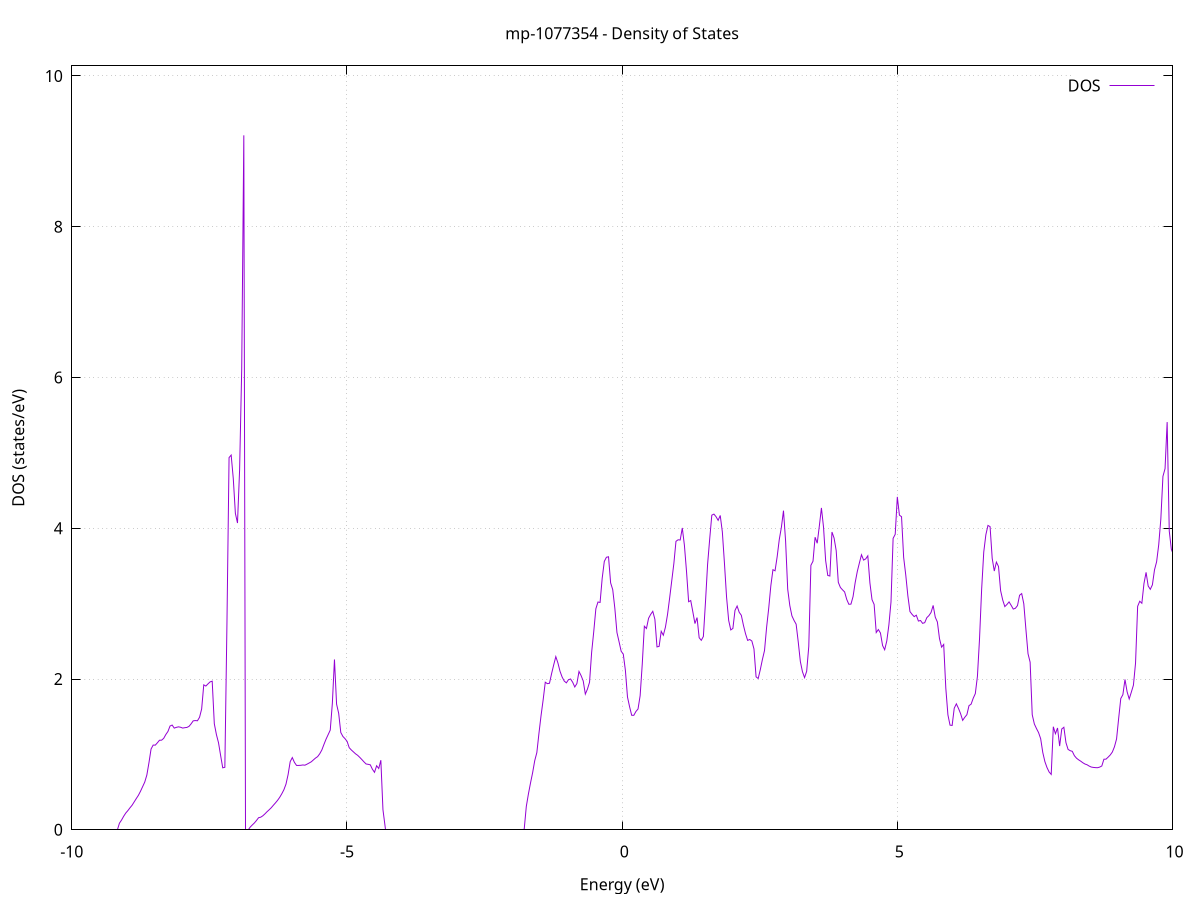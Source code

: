 set title 'mp-1077354 - Density of States'
set xlabel 'Energy (eV)'
set ylabel 'DOS (states/eV)'
set grid
set xrange [-10:10]
set yrange [0:10.134]
set xzeroaxis lt -1
set terminal png size 800,600
set output 'mp-1077354_dos_gnuplot.png'
plot '-' using 1:2 with lines title 'DOS'
-38.858200 0.000000
-38.819900 0.000000
-38.781600 0.000000
-38.743300 0.000000
-38.705000 0.000000
-38.666700 0.000000
-38.628400 0.000000
-38.590100 0.000000
-38.551800 0.000000
-38.513500 0.000000
-38.475200 0.000000
-38.436900 0.000000
-38.398600 0.000000
-38.360300 0.000000
-38.322000 0.000000
-38.283700 0.000000
-38.245400 0.000000
-38.207100 0.000000
-38.168700 0.000000
-38.130400 0.000000
-38.092100 0.000000
-38.053800 0.000000
-38.015500 0.000000
-37.977200 0.000000
-37.938900 0.000000
-37.900600 0.000000
-37.862300 0.000000
-37.824000 0.000000
-37.785700 0.000000
-37.747400 0.000000
-37.709100 0.000000
-37.670800 0.000000
-37.632500 0.000000
-37.594200 0.000000
-37.555900 0.000000
-37.517600 0.000000
-37.479300 0.000000
-37.441000 0.000000
-37.402700 0.000000
-37.364400 0.000000
-37.326100 0.000000
-37.287800 0.000000
-37.249400 0.000000
-37.211100 0.000000
-37.172800 0.000000
-37.134500 0.000000
-37.096200 0.000000
-37.057900 0.000000
-37.019600 0.000000
-36.981300 0.000000
-36.943000 0.000000
-36.904700 0.000000
-36.866400 0.000000
-36.828100 0.000000
-36.789800 0.000000
-36.751500 0.000000
-36.713200 0.000000
-36.674900 0.000000
-36.636600 0.000000
-36.598300 0.000000
-36.560000 0.000000
-36.521700 0.000000
-36.483400 0.000000
-36.445100 0.000000
-36.406800 0.000000
-36.368500 0.000000
-36.330200 0.000000
-36.291800 0.000000
-36.253500 0.000000
-36.215200 0.000000
-36.176900 0.000000
-36.138600 0.000000
-36.100300 0.000000
-36.062000 0.000000
-36.023700 0.000000
-35.985400 0.000000
-35.947100 0.000000
-35.908800 0.000000
-35.870500 0.000000
-35.832200 0.000000
-35.793900 0.000000
-35.755600 0.000000
-35.717300 0.000000
-35.679000 0.000000
-35.640700 0.000000
-35.602400 0.000000
-35.564100 0.000000
-35.525800 0.000000
-35.487500 0.000000
-35.449200 0.000000
-35.410900 0.000000
-35.372500 16.311200
-35.334200 21.874600
-35.295900 25.284300
-35.257600 14.936600
-35.219300 38.171200
-35.181000 79.216900
-35.142700 53.392600
-35.104400 5.401900
-35.066100 5.402300
-35.027800 5.524600
-34.989500 5.642300
-34.951200 5.642300
-34.912900 8.146700
-34.874600 10.458400
-34.836300 9.129800
-34.798000 0.000000
-34.759700 0.000000
-34.721400 0.000000
-34.683100 0.000000
-34.644800 0.000000
-34.606500 0.000000
-34.568200 0.000000
-34.529900 0.000000
-34.491600 0.000000
-34.453200 0.000000
-34.414900 0.000000
-34.376600 0.000000
-34.338300 0.000000
-34.300000 0.000000
-34.261700 0.000000
-34.223400 0.000000
-34.185100 0.000000
-34.146800 0.000000
-34.108500 0.000000
-34.070200 0.000000
-34.031900 0.000000
-33.993600 0.000000
-33.955300 0.000000
-33.917000 0.000000
-33.878700 0.000000
-33.840400 0.000000
-33.802100 0.000000
-33.763800 0.000000
-33.725500 0.000000
-33.687200 0.000000
-33.648900 0.000000
-33.610600 0.000000
-33.572300 0.000000
-33.534000 0.000000
-33.495600 0.000000
-33.457300 0.000000
-33.419000 0.000000
-33.380700 0.000000
-33.342400 0.000000
-33.304100 0.000000
-33.265800 0.000000
-33.227500 0.000000
-33.189200 0.000000
-33.150900 0.000000
-33.112600 0.000000
-33.074300 0.000000
-33.036000 0.000000
-32.997700 0.000000
-32.959400 0.000000
-32.921100 0.000000
-32.882800 0.000000
-32.844500 0.000000
-32.806200 0.000000
-32.767900 0.000000
-32.729600 0.000000
-32.691300 0.000000
-32.653000 0.000000
-32.614700 0.000000
-32.576300 0.000000
-32.538000 0.000000
-32.499700 0.000000
-32.461400 0.000000
-32.423100 0.000000
-32.384800 0.000000
-32.346500 0.000000
-32.308200 0.000000
-32.269900 0.000000
-32.231600 0.000000
-32.193300 0.000000
-32.155000 0.000000
-32.116700 0.000000
-32.078400 0.000000
-32.040100 0.000000
-32.001800 0.000000
-31.963500 0.000000
-31.925200 0.000000
-31.886900 0.000000
-31.848600 0.000000
-31.810300 0.000000
-31.772000 0.000000
-31.733700 0.000000
-31.695400 0.000000
-31.657000 0.000000
-31.618700 0.000000
-31.580400 0.000000
-31.542100 0.000000
-31.503800 0.000000
-31.465500 0.000000
-31.427200 0.000000
-31.388900 0.000000
-31.350600 0.000000
-31.312300 0.000000
-31.274000 0.000000
-31.235700 0.000000
-31.197400 0.000000
-31.159100 0.000000
-31.120800 0.000000
-31.082500 0.000000
-31.044200 0.000000
-31.005900 0.000000
-30.967600 0.000000
-30.929300 0.000000
-30.891000 0.000000
-30.852700 0.000000
-30.814400 0.000000
-30.776100 0.000000
-30.737800 0.000000
-30.699400 0.000000
-30.661100 0.000000
-30.622800 0.000000
-30.584500 0.000000
-30.546200 0.000000
-30.507900 0.000000
-30.469600 0.000000
-30.431300 0.000000
-30.393000 0.000000
-30.354700 0.000000
-30.316400 0.000000
-30.278100 0.000000
-30.239800 0.000000
-30.201500 0.000000
-30.163200 0.000000
-30.124900 0.000000
-30.086600 0.000000
-30.048300 0.000000
-30.010000 0.000000
-29.971700 0.000000
-29.933400 0.000000
-29.895100 0.000000
-29.856800 0.000000
-29.818500 0.000000
-29.780100 0.000000
-29.741800 0.000000
-29.703500 0.000000
-29.665200 0.000000
-29.626900 0.000000
-29.588600 0.000000
-29.550300 0.000000
-29.512000 0.000000
-29.473700 0.000000
-29.435400 0.000000
-29.397100 0.000000
-29.358800 0.000000
-29.320500 0.000000
-29.282200 0.000000
-29.243900 0.000000
-29.205600 0.000000
-29.167300 0.000000
-29.129000 0.000000
-29.090700 0.000000
-29.052400 0.000000
-29.014100 0.000000
-28.975800 0.000000
-28.937500 0.000000
-28.899200 0.000000
-28.860800 0.000000
-28.822500 0.000000
-28.784200 0.000000
-28.745900 0.000000
-28.707600 0.000000
-28.669300 0.000000
-28.631000 0.000000
-28.592700 0.000000
-28.554400 0.000000
-28.516100 0.000000
-28.477800 0.000000
-28.439500 0.000000
-28.401200 0.000000
-28.362900 0.000000
-28.324600 0.000000
-28.286300 0.000000
-28.248000 0.000000
-28.209700 0.000000
-28.171400 0.000000
-28.133100 0.000000
-28.094800 0.000000
-28.056500 0.000000
-28.018200 0.000000
-27.979900 0.000000
-27.941600 0.000000
-27.903200 0.000000
-27.864900 0.000000
-27.826600 0.000000
-27.788300 0.000000
-27.750000 0.000000
-27.711700 0.000000
-27.673400 0.000000
-27.635100 0.000000
-27.596800 0.000000
-27.558500 0.000000
-27.520200 0.000000
-27.481900 0.000000
-27.443600 0.000000
-27.405300 0.000000
-27.367000 0.000000
-27.328700 0.000000
-27.290400 0.000000
-27.252100 0.000000
-27.213800 0.000000
-27.175500 0.000000
-27.137200 0.000000
-27.098900 0.000000
-27.060600 0.000000
-27.022300 0.000000
-26.983900 0.000000
-26.945600 0.000000
-26.907300 0.000000
-26.869000 0.000000
-26.830700 0.000000
-26.792400 0.000000
-26.754100 0.000000
-26.715800 0.000000
-26.677500 0.000000
-26.639200 0.000000
-26.600900 0.000000
-26.562600 0.000000
-26.524300 0.000000
-26.486000 0.000000
-26.447700 0.000000
-26.409400 0.000000
-26.371100 0.000000
-26.332800 0.000000
-26.294500 0.000000
-26.256200 0.000000
-26.217900 0.000000
-26.179600 0.000000
-26.141300 0.000000
-26.103000 0.000000
-26.064600 0.000000
-26.026300 0.000000
-25.988000 0.000000
-25.949700 0.000000
-25.911400 0.000000
-25.873100 0.000000
-25.834800 0.000000
-25.796500 0.000000
-25.758200 0.000000
-25.719900 0.000000
-25.681600 0.000000
-25.643300 0.000000
-25.605000 0.000000
-25.566700 0.000000
-25.528400 0.000000
-25.490100 0.000000
-25.451800 0.000000
-25.413500 0.000000
-25.375200 0.000000
-25.336900 0.000000
-25.298600 0.000000
-25.260300 0.000000
-25.222000 0.000000
-25.183700 0.000000
-25.145300 0.000000
-25.107000 0.000000
-25.068700 0.000000
-25.030400 0.000000
-24.992100 0.000000
-24.953800 0.000000
-24.915500 0.000000
-24.877200 0.000000
-24.838900 0.000000
-24.800600 0.000000
-24.762300 0.000000
-24.724000 0.000000
-24.685700 0.000000
-24.647400 0.000000
-24.609100 0.000000
-24.570800 0.000000
-24.532500 0.000000
-24.494200 0.000000
-24.455900 0.000000
-24.417600 0.000000
-24.379300 0.000000
-24.341000 0.000000
-24.302700 0.000000
-24.264400 0.000000
-24.226100 0.000000
-24.187700 0.000000
-24.149400 0.000000
-24.111100 0.000000
-24.072800 0.000000
-24.034500 0.000000
-23.996200 0.000000
-23.957900 0.000000
-23.919600 0.000000
-23.881300 0.000000
-23.843000 0.000000
-23.804700 0.000000
-23.766400 0.000000
-23.728100 0.000000
-23.689800 0.000000
-23.651500 0.000000
-23.613200 0.000000
-23.574900 0.000000
-23.536600 0.000000
-23.498300 0.000000
-23.460000 0.000000
-23.421700 0.000000
-23.383400 0.000000
-23.345100 0.000000
-23.306800 0.000000
-23.268400 0.000000
-23.230100 0.000000
-23.191800 0.000000
-23.153500 0.000000
-23.115200 0.000000
-23.076900 0.000000
-23.038600 0.000000
-23.000300 0.000000
-22.962000 0.000000
-22.923700 0.000000
-22.885400 0.000000
-22.847100 0.000000
-22.808800 0.000000
-22.770500 0.000000
-22.732200 0.000000
-22.693900 0.000000
-22.655600 0.000000
-22.617300 0.000000
-22.579000 0.000000
-22.540700 0.000000
-22.502400 0.000000
-22.464100 0.000000
-22.425800 0.000000
-22.387500 0.000000
-22.349100 0.000000
-22.310800 0.000000
-22.272500 0.000000
-22.234200 0.000000
-22.195900 0.000000
-22.157600 0.000000
-22.119300 0.000000
-22.081000 0.000000
-22.042700 0.000000
-22.004400 0.000000
-21.966100 0.000000
-21.927800 0.000000
-21.889500 0.000000
-21.851200 0.000000
-21.812900 0.000000
-21.774600 0.000000
-21.736300 0.000000
-21.698000 0.000000
-21.659700 0.000000
-21.621400 0.000000
-21.583100 0.000000
-21.544800 0.000000
-21.506500 0.000000
-21.468200 0.000000
-21.429900 0.000000
-21.391500 0.000000
-21.353200 0.000000
-21.314900 0.000000
-21.276600 0.000000
-21.238300 0.000000
-21.200000 0.000000
-21.161700 0.000000
-21.123400 0.000000
-21.085100 0.000000
-21.046800 0.000000
-21.008500 0.000000
-20.970200 0.000000
-20.931900 0.000000
-20.893600 0.000000
-20.855300 0.000000
-20.817000 0.000000
-20.778700 0.000000
-20.740400 0.000000
-20.702100 0.000000
-20.663800 0.000000
-20.625500 0.000000
-20.587200 0.000000
-20.548900 0.000000
-20.510600 0.000000
-20.472200 0.000000
-20.433900 0.000000
-20.395600 0.000000
-20.357300 0.000000
-20.319000 0.000000
-20.280700 0.000000
-20.242400 0.000000
-20.204100 0.000000
-20.165800 0.000000
-20.127500 0.000000
-20.089200 0.000000
-20.050900 0.000000
-20.012600 0.000000
-19.974300 0.000000
-19.936000 0.000000
-19.897700 0.000000
-19.859400 0.000000
-19.821100 0.000000
-19.782800 0.000000
-19.744500 0.000000
-19.706200 0.000000
-19.667900 0.000000
-19.629600 0.000000
-19.591300 0.000000
-19.552900 0.000000
-19.514600 0.000000
-19.476300 0.000000
-19.438000 0.000000
-19.399700 0.000000
-19.361400 0.000000
-19.323100 0.000000
-19.284800 0.000000
-19.246500 0.000000
-19.208200 0.000000
-19.169900 0.000000
-19.131600 0.000000
-19.093300 0.000000
-19.055000 0.000000
-19.016700 0.000000
-18.978400 0.000000
-18.940100 0.000000
-18.901800 0.000000
-18.863500 0.000000
-18.825200 0.000000
-18.786900 0.000000
-18.748600 0.000000
-18.710300 0.000000
-18.672000 0.000000
-18.633700 0.000000
-18.595300 0.000000
-18.557000 0.000000
-18.518700 0.000000
-18.480400 0.000000
-18.442100 0.000000
-18.403800 0.000000
-18.365500 0.000000
-18.327200 0.000000
-18.288900 0.000000
-18.250600 0.000000
-18.212300 0.000000
-18.174000 0.000000
-18.135700 0.000000
-18.097400 0.000000
-18.059100 0.000000
-18.020800 0.000000
-17.982500 0.000000
-17.944200 0.000000
-17.905900 0.000000
-17.867600 0.000000
-17.829300 0.000000
-17.791000 0.000000
-17.752700 0.000000
-17.714400 0.000000
-17.676000 0.000000
-17.637700 0.000000
-17.599400 0.000000
-17.561100 0.000000
-17.522800 0.000000
-17.484500 0.000000
-17.446200 0.000000
-17.407900 0.000000
-17.369600 0.000000
-17.331300 0.000000
-17.293000 0.000000
-17.254700 0.000000
-17.216400 0.000000
-17.178100 0.000000
-17.139800 0.000000
-17.101500 0.000000
-17.063200 0.000000
-17.024900 0.000000
-16.986600 0.000000
-16.948300 0.000000
-16.910000 0.000000
-16.871700 0.000000
-16.833400 0.000000
-16.795100 0.000000
-16.756700 0.000000
-16.718400 0.000000
-16.680100 0.000000
-16.641800 0.000000
-16.603500 0.000000
-16.565200 0.000000
-16.526900 0.000000
-16.488600 0.000000
-16.450300 0.000000
-16.412000 0.000000
-16.373700 0.000000
-16.335400 0.000000
-16.297100 0.000000
-16.258800 0.000000
-16.220500 0.000000
-16.182200 0.000000
-16.143900 0.000000
-16.105600 0.000000
-16.067300 0.000000
-16.029000 0.000000
-15.990700 0.000000
-15.952400 0.000000
-15.914100 0.000000
-15.875800 0.000000
-15.837500 0.000000
-15.799100 0.000000
-15.760800 0.000000
-15.722500 0.000000
-15.684200 0.000000
-15.645900 0.000000
-15.607600 0.000000
-15.569300 0.000000
-15.531000 0.000000
-15.492700 0.000000
-15.454400 0.000000
-15.416100 0.000000
-15.377800 0.000000
-15.339500 0.000000
-15.301200 0.000000
-15.262900 0.000000
-15.224600 0.000000
-15.186300 0.000000
-15.148000 0.000000
-15.109700 0.000000
-15.071400 0.000000
-15.033100 0.000000
-14.994800 0.000000
-14.956500 0.000000
-14.918200 0.000000
-14.879800 0.000000
-14.841500 0.000000
-14.803200 0.000000
-14.764900 0.000000
-14.726600 0.000000
-14.688300 0.000000
-14.650000 0.000000
-14.611700 0.000000
-14.573400 0.000000
-14.535100 0.000000
-14.496800 0.000000
-14.458500 0.000000
-14.420200 0.000000
-14.381900 0.000000
-14.343600 0.000000
-14.305300 0.000000
-14.267000 0.000000
-14.228700 0.000000
-14.190400 0.000000
-14.152100 0.000000
-14.113800 0.000000
-14.075500 0.000000
-14.037200 0.000000
-13.998900 0.000000
-13.960500 0.000000
-13.922200 0.000000
-13.883900 0.000000
-13.845600 0.000000
-13.807300 0.000000
-13.769000 0.000000
-13.730700 0.000000
-13.692400 0.000000
-13.654100 0.000000
-13.615800 0.000000
-13.577500 0.000000
-13.539200 0.000000
-13.500900 0.000000
-13.462600 0.000000
-13.424300 0.000000
-13.386000 0.000000
-13.347700 0.000000
-13.309400 0.000000
-13.271100 0.000000
-13.232800 0.000000
-13.194500 0.000000
-13.156200 0.000000
-13.117900 0.000000
-13.079600 0.000000
-13.041300 0.000000
-13.002900 0.000000
-12.964600 0.000000
-12.926300 0.000000
-12.888000 0.000000
-12.849700 0.000000
-12.811400 0.000000
-12.773100 0.000000
-12.734800 0.000600
-12.696500 0.251000
-12.658200 0.396300
-12.619900 0.563000
-12.581600 0.815500
-12.543300 0.946500
-12.505000 1.001800
-12.466700 1.035100
-12.428400 1.068500
-12.390100 1.110300
-12.351800 1.164800
-12.313500 1.220100
-12.275200 1.271700
-12.236900 1.332500
-12.198600 1.418700
-12.160300 1.532500
-12.122000 1.637100
-12.083600 1.749200
-12.045300 2.029900
-12.007000 2.279900
-11.968700 3.142700
-11.930400 2.473700
-11.892100 2.288400
-11.853800 2.345900
-11.815500 2.335800
-11.777200 2.699600
-11.738900 3.050900
-11.700600 3.637500
-11.662300 5.751700
-11.624000 0.000000
-11.585700 0.000000
-11.547400 0.000000
-11.509100 0.000000
-11.470800 0.000000
-11.432500 0.000000
-11.394200 0.000000
-11.355900 0.000000
-11.317600 0.000000
-11.279300 0.000000
-11.241000 0.000000
-11.202700 0.000000
-11.164300 0.000000
-11.126000 0.000000
-11.087700 0.000000
-11.049400 0.000000
-11.011100 0.000000
-10.972800 0.000000
-10.934500 0.000000
-10.896200 0.000000
-10.857900 0.000000
-10.819600 0.000000
-10.781300 0.000000
-10.743000 0.000000
-10.704700 0.000000
-10.666400 0.000000
-10.628100 0.000000
-10.589800 0.000000
-10.551500 0.000000
-10.513200 0.000000
-10.474900 0.000000
-10.436600 0.000000
-10.398300 0.000000
-10.360000 0.000000
-10.321700 0.000000
-10.283400 0.000000
-10.245100 0.000000
-10.206700 0.000000
-10.168400 0.000000
-10.130100 0.000000
-10.091800 0.000000
-10.053500 0.000000
-10.015200 0.000000
-9.976900 0.000000
-9.938600 0.000000
-9.900300 0.000000
-9.862000 0.000000
-9.823700 0.000000
-9.785400 0.000000
-9.747100 0.000000
-9.708800 0.000000
-9.670500 0.000000
-9.632200 0.000000
-9.593900 0.000000
-9.555600 0.000000
-9.517300 0.000000
-9.479000 0.000000
-9.440700 0.000000
-9.402400 0.000000
-9.364100 0.000000
-9.325800 0.000000
-9.287400 0.000000
-9.249100 0.000000
-9.210800 0.000000
-9.172500 0.000000
-9.134200 0.087400
-9.095900 0.129100
-9.057600 0.178800
-9.019300 0.222000
-8.981000 0.254400
-8.942700 0.291400
-8.904400 0.325600
-8.866100 0.370100
-8.827800 0.414600
-8.789500 0.457400
-8.751200 0.511700
-8.712900 0.571800
-8.674600 0.632500
-8.636300 0.726100
-8.598000 0.889300
-8.559700 1.071400
-8.521400 1.123700
-8.483100 1.122800
-8.444800 1.153900
-8.406500 1.188000
-8.368100 1.188600
-8.329800 1.213100
-8.291500 1.263500
-8.253200 1.303700
-8.214900 1.376500
-8.176600 1.389100
-8.138300 1.348700
-8.100000 1.358700
-8.061700 1.365600
-8.023400 1.360100
-7.985100 1.349200
-7.946800 1.354300
-7.908500 1.357800
-7.870200 1.371700
-7.831900 1.405400
-7.793600 1.445400
-7.755300 1.448600
-7.717000 1.446000
-7.678700 1.492500
-7.640400 1.602500
-7.602100 1.922600
-7.563800 1.906600
-7.525500 1.935300
-7.487200 1.961900
-7.448800 1.971400
-7.410500 1.406500
-7.372200 1.262900
-7.333900 1.153800
-7.295600 0.984900
-7.257300 0.822000
-7.219000 0.828900
-7.180700 2.741000
-7.142400 4.937300
-7.104100 4.970900
-7.065800 4.660100
-7.027500 4.197100
-6.989200 4.069400
-6.950900 4.774100
-6.912600 6.108800
-6.874300 9.212900
-6.836000 0.000000
-6.797700 0.000000
-6.759400 0.034600
-6.721100 0.063300
-6.682800 0.090100
-6.644500 0.123300
-6.606200 0.160100
-6.567900 0.166600
-6.529600 0.184900
-6.491200 0.210500
-6.452900 0.239200
-6.414600 0.264800
-6.376300 0.291900
-6.338000 0.324800
-6.299700 0.356400
-6.261400 0.390200
-6.223100 0.429600
-6.184800 0.476800
-6.146500 0.530700
-6.108200 0.605200
-6.069900 0.731700
-6.031600 0.903800
-5.993300 0.957900
-5.955000 0.894500
-5.916700 0.854000
-5.878400 0.853800
-5.840100 0.855200
-5.801800 0.859800
-5.763500 0.857000
-5.725200 0.870700
-5.686900 0.886000
-5.648600 0.901700
-5.610300 0.926600
-5.571900 0.950900
-5.533600 0.970300
-5.495300 1.007600
-5.457000 1.058000
-5.418700 1.131600
-5.380400 1.201700
-5.342100 1.262100
-5.303800 1.322500
-5.265500 1.677700
-5.227200 2.259400
-5.188900 1.667100
-5.150600 1.544400
-5.112300 1.290700
-5.074000 1.238100
-5.035700 1.209100
-4.997400 1.172200
-4.959100 1.088800
-4.920800 1.058800
-4.882500 1.033200
-4.844200 1.007600
-4.805900 0.987700
-4.767600 0.960800
-4.729300 0.931400
-4.691000 0.900800
-4.652600 0.872900
-4.614300 0.868200
-4.576000 0.861500
-4.537700 0.802700
-4.499400 0.762500
-4.461100 0.849500
-4.422800 0.813000
-4.384500 0.923000
-4.346200 0.266300
-4.307900 0.000000
-4.269600 0.000000
-4.231300 0.000000
-4.193000 0.000000
-4.154700 0.000000
-4.116400 0.000000
-4.078100 0.000000
-4.039800 0.000000
-4.001500 0.000000
-3.963200 0.000000
-3.924900 0.000000
-3.886600 0.000000
-3.848300 0.000000
-3.810000 0.000000
-3.771700 0.000000
-3.733400 0.000000
-3.695000 0.000000
-3.656700 0.000000
-3.618400 0.000000
-3.580100 0.000000
-3.541800 0.000000
-3.503500 0.000000
-3.465200 0.000000
-3.426900 0.000000
-3.388600 0.000000
-3.350300 0.000000
-3.312000 0.000000
-3.273700 0.000000
-3.235400 0.000000
-3.197100 0.000000
-3.158800 0.000000
-3.120500 0.000000
-3.082200 0.000000
-3.043900 0.000000
-3.005600 0.000000
-2.967300 0.000000
-2.929000 0.000000
-2.890700 0.000000
-2.852400 0.000000
-2.814100 0.000000
-2.775700 0.000000
-2.737400 0.000000
-2.699100 0.000000
-2.660800 0.000000
-2.622500 0.000000
-2.584200 0.000000
-2.545900 0.000000
-2.507600 0.000000
-2.469300 0.000000
-2.431000 0.000000
-2.392700 0.000000
-2.354400 0.000000
-2.316100 0.000000
-2.277800 0.000000
-2.239500 0.000000
-2.201200 0.000000
-2.162900 0.000000
-2.124600 0.000000
-2.086300 0.000000
-2.048000 0.000000
-2.009700 0.000000
-1.971400 0.000000
-1.933100 0.000000
-1.894800 0.000000
-1.856400 0.000000
-1.818100 0.000000
-1.779800 0.006200
-1.741500 0.309300
-1.703200 0.474500
-1.664900 0.621000
-1.626600 0.757100
-1.588300 0.917000
-1.550000 1.024100
-1.511700 1.279100
-1.473400 1.515400
-1.435100 1.724700
-1.396800 1.957600
-1.358500 1.938400
-1.320200 1.943800
-1.281900 2.071700
-1.243600 2.187500
-1.205300 2.296900
-1.167000 2.212900
-1.128700 2.102200
-1.090400 2.026200
-1.052100 1.972800
-1.013800 1.949000
-0.975500 1.990600
-0.937200 2.000400
-0.898800 1.956900
-0.860500 1.894500
-0.822200 1.940100
-0.783900 2.100200
-0.745600 2.044500
-0.707300 1.974300
-0.669000 1.800000
-0.630700 1.865700
-0.592400 1.957000
-0.554100 2.355400
-0.515800 2.629700
-0.477500 2.932400
-0.439200 3.021400
-0.400900 3.015900
-0.362600 3.335600
-0.324300 3.560000
-0.286000 3.615100
-0.247700 3.621800
-0.209400 3.275700
-0.171100 3.185600
-0.132800 2.938200
-0.094500 2.617300
-0.056200 2.494500
-0.017900 2.368500
0.020500 2.330600
0.058800 2.116600
0.097100 1.761500
0.135400 1.631600
0.173700 1.518300
0.212000 1.518600
0.250300 1.569400
0.288600 1.602400
0.326900 1.778800
0.365200 2.194500
0.403500 2.700400
0.441800 2.670200
0.480100 2.805700
0.518400 2.857500
0.556700 2.898100
0.595000 2.791700
0.633300 2.426000
0.671600 2.432700
0.709900 2.632900
0.748200 2.580500
0.786500 2.687900
0.824800 2.857000
0.863100 3.075400
0.901400 3.303600
0.939800 3.533200
0.978100 3.826600
1.016400 3.846900
1.054700 3.844300
1.093000 4.004300
1.131300 3.774100
1.169600 3.427400
1.207900 3.025500
1.246200 3.040800
1.284500 2.891000
1.322800 2.735400
1.361100 2.814900
1.399400 2.547900
1.437700 2.513200
1.476000 2.564200
1.514300 3.022000
1.552600 3.521200
1.590900 3.858900
1.629200 4.173800
1.667500 4.187800
1.705800 4.153700
1.744100 4.104800
1.782400 4.169900
1.820700 3.951100
1.859000 3.534300
1.897400 3.085900
1.935700 2.776900
1.974000 2.651100
2.012300 2.671200
2.050600 2.910500
2.088900 2.968300
2.127200 2.884600
2.165500 2.845400
2.203800 2.712800
2.242100 2.600300
2.280400 2.512500
2.318700 2.524300
2.357000 2.503900
2.395300 2.399100
2.433600 2.029000
2.471900 2.007000
2.510200 2.123300
2.548500 2.258600
2.586800 2.377800
2.625100 2.687100
2.663400 2.940800
2.701700 3.237200
2.740000 3.450100
2.778300 3.435700
2.816700 3.622100
2.855000 3.850300
2.893300 4.012100
2.931600 4.233600
2.969900 3.832100
3.008200 3.191900
3.046500 2.974600
3.084800 2.837800
3.123100 2.777800
3.161400 2.727500
3.199700 2.492100
3.238000 2.232500
3.276300 2.096700
3.314600 2.018800
3.352900 2.102600
3.391200 2.433100
3.429500 3.508400
3.467800 3.562600
3.506100 3.881300
3.544400 3.801000
3.582700 4.028100
3.621000 4.269800
3.659300 4.012600
3.697600 3.571700
3.736000 3.374100
3.774300 3.366300
3.812600 3.950100
3.850900 3.869800
3.889200 3.704100
3.927500 3.282700
3.965800 3.214400
4.004100 3.183200
4.042400 3.155100
4.080700 3.056200
4.119000 2.991700
4.157300 2.993400
4.195600 3.093100
4.233900 3.277600
4.272200 3.424800
4.310500 3.538800
4.348800 3.648400
4.387100 3.577700
4.425400 3.593400
4.463700 3.634600
4.502000 3.274600
4.540300 3.052400
4.578600 2.989500
4.616900 2.616500
4.655200 2.656400
4.693600 2.610400
4.731900 2.444900
4.770200 2.388200
4.808500 2.504500
4.846800 2.718100
4.885100 3.022500
4.923400 3.865800
4.961700 3.919900
5.000000 4.416200
5.038300 4.173500
5.076600 4.153200
5.114900 3.614200
5.153200 3.380800
5.191500 3.103600
5.229800 2.894700
5.268100 2.857600
5.306400 2.828000
5.344700 2.846500
5.383000 2.769000
5.421300 2.776500
5.459600 2.738400
5.497900 2.747600
5.536200 2.814000
5.574500 2.841300
5.612900 2.883200
5.651200 2.976400
5.689500 2.820100
5.727800 2.756700
5.766100 2.536500
5.804400 2.422800
5.842700 2.458800
5.881000 1.878700
5.919300 1.524600
5.957600 1.388000
5.995900 1.383900
6.034200 1.612500
6.072500 1.670700
6.110800 1.611200
6.149100 1.541400
6.187400 1.451500
6.225700 1.492300
6.264000 1.526700
6.302300 1.646700
6.340600 1.666100
6.378900 1.744700
6.417200 1.806600
6.455500 2.035900
6.493800 2.534700
6.532200 3.192500
6.570500 3.684300
6.608800 3.914000
6.647100 4.037500
6.685400 4.021700
6.723700 3.601600
6.762000 3.432400
6.800300 3.550700
6.838600 3.492400
6.876900 3.172000
6.915200 3.048200
6.953500 2.960800
6.991800 2.989000
7.030100 3.023200
7.068400 2.977500
7.106700 2.928000
7.145000 2.938300
7.183300 2.973800
7.221600 3.111400
7.259900 3.133300
7.298200 2.997400
7.336500 2.658200
7.374800 2.335500
7.413100 2.223000
7.451400 1.526600
7.489800 1.403700
7.528100 1.343500
7.566400 1.289400
7.604700 1.207600
7.643000 1.025500
7.681300 0.904100
7.719600 0.825400
7.757900 0.766900
7.796200 0.734500
7.834500 1.367000
7.872800 1.274700
7.911100 1.350200
7.949400 1.110300
7.987700 1.337200
8.026000 1.360000
8.064300 1.155200
8.102600 1.066100
8.140900 1.049400
8.179200 1.040300
8.217500 0.982600
8.255800 0.949600
8.294100 0.927900
8.332400 0.910100
8.370700 0.889200
8.409100 0.872400
8.447400 0.862500
8.485700 0.845200
8.524000 0.832200
8.562300 0.827300
8.600600 0.824300
8.638900 0.823500
8.677200 0.831500
8.715500 0.846200
8.753800 0.935800
8.792100 0.937100
8.830400 0.963500
8.868700 0.992200
8.907000 1.031200
8.945300 1.101000
8.983600 1.204600
9.021900 1.478900
9.060200 1.741400
9.098500 1.792700
9.136800 1.993900
9.175100 1.831000
9.213400 1.735300
9.251700 1.824800
9.290000 1.918500
9.328400 2.210200
9.366700 2.964400
9.405000 3.031700
9.443300 3.005100
9.481600 3.266600
9.519900 3.414700
9.558200 3.234100
9.596500 3.190000
9.634800 3.249100
9.673100 3.448600
9.711400 3.555500
9.749700 3.781000
9.788000 4.121800
9.826300 4.688500
9.864600 4.790500
9.902900 5.408800
9.941200 3.962100
9.979500 3.719400
10.017800 3.650000
10.056100 3.614900
10.094400 3.877200
10.132700 4.406300
10.171000 4.314500
10.209300 4.296000
10.247700 3.609400
10.286000 3.338700
10.324300 3.735800
10.362600 4.097800
10.400900 3.929500
10.439200 3.925300
10.477500 3.915900
10.515800 3.904300
10.554100 3.904800
10.592400 3.894600
10.630700 3.307400
10.669000 3.066900
10.707300 3.008900
10.745600 3.726900
10.783900 4.852900
10.822200 4.994300
10.860500 4.748600
10.898800 3.896300
10.937100 3.438700
10.975400 3.138200
11.013700 2.941700
11.052000 2.867500
11.090300 2.699700
11.128600 2.586700
11.166900 2.454800
11.205300 2.524200
11.243600 2.467300
11.281900 2.639200
11.320200 2.873600
11.358500 2.555000
11.396800 2.373900
11.435100 2.451200
11.473400 2.386700
11.511700 2.353900
11.550000 2.264200
11.588300 2.230000
11.626600 2.263000
11.664900 2.250500
11.703200 2.335300
11.741500 2.463200
11.779800 2.523900
11.818100 2.551200
11.856400 2.540900
11.894700 2.540700
11.933000 2.541100
11.971300 2.795300
12.009600 2.909400
12.047900 2.851500
12.086200 2.760500
12.124600 2.726400
12.162900 2.628000
12.201200 2.686900
12.239500 2.724300
12.277800 2.831700
12.316100 2.879600
12.354400 2.927800
12.392700 2.862000
12.431000 2.665800
12.469300 2.628000
12.507600 2.655300
12.545900 2.694200
12.584200 2.689600
12.622500 2.672200
12.660800 2.711700
12.699100 2.746800
12.737400 2.835700
12.775700 2.870900
12.814000 2.904600
12.852300 2.922800
12.890600 2.816200
12.928900 2.823200
12.967200 3.035900
13.005500 3.247600
13.043900 3.382900
13.082200 3.433400
13.120500 3.313700
13.158800 2.422600
13.197100 2.402900
13.235400 2.405300
13.273700 2.473000
13.312000 2.648700
13.350300 2.224100
13.388600 1.936000
13.426900 1.825800
13.465200 1.756100
13.503500 1.729300
13.541800 1.731700
13.580100 1.710400
13.618400 1.695100
13.656700 1.710400
13.695000 1.682800
13.733300 1.636500
13.771600 1.600400
13.809900 1.560800
13.848200 1.512500
13.886500 1.387500
13.924800 1.280700
13.963100 1.283300
14.001500 1.319500
14.039800 1.332700
14.078100 1.333800
14.116400 1.332100
14.154700 1.294000
14.193000 1.095400
14.231300 0.939100
14.269600 0.865600
14.307900 0.816400
14.346200 0.770100
14.384500 0.731000
14.422800 0.695500
14.461100 0.670500
14.499400 0.645200
14.537700 0.619100
14.576000 0.541700
14.614300 0.490400
14.652600 0.403900
14.690900 0.374900
14.729200 0.296600
14.767500 0.274500
14.805800 0.142900
14.844100 0.011200
14.882400 0.000000
14.920800 0.000000
14.959100 0.000000
14.997400 0.011400
15.035700 0.098400
15.074000 0.169300
15.112300 0.216100
15.150600 0.288200
15.188900 0.337300
15.227200 0.408500
15.265500 0.527900
15.303800 0.652300
15.342100 0.727000
15.380400 0.914500
15.418700 1.163100
15.457000 1.164900
15.495300 1.203300
15.533600 1.201600
15.571900 1.224500
15.610200 1.256600
15.648500 1.300400
15.686800 1.331800
15.725100 1.363900
15.763400 1.419800
15.801700 1.467100
15.840100 1.520600
15.878400 1.637000
15.916700 1.768000
15.955000 1.844200
15.993300 1.864700
16.031600 1.897500
16.069900 1.942900
16.108200 2.078200
16.146500 2.227900
16.184800 2.385800
16.223100 2.496200
16.261400 2.548400
16.299700 2.526500
16.338000 2.461800
16.376300 2.458500
16.414600 2.420700
16.452900 2.464300
16.491200 2.345800
16.529500 1.781400
16.567800 1.298800
16.606100 0.788500
16.644400 0.656600
16.682700 0.594900
16.721000 0.594300
16.759300 0.602500
16.797700 0.607100
16.836000 0.611100
16.874300 0.641400
16.912600 0.662800
16.950900 0.680000
16.989200 0.693700
17.027500 0.708600
17.065800 0.721400
17.104100 0.735100
17.142400 0.754800
17.180700 0.788200
17.219000 0.824500
17.257300 0.861200
17.295600 0.898100
17.333900 0.952500
17.372200 1.051600
17.410500 1.096900
17.448800 1.089200
17.487100 1.118900
17.525400 1.127900
17.563700 1.132600
17.602000 1.155500
17.640300 1.166400
17.678600 1.180500
17.717000 1.197700
17.755300 1.208400
17.793600 1.196700
17.831900 1.207700
17.870200 1.235500
17.908500 1.256900
17.946800 1.308700
17.985100 1.417000
18.023400 1.584100
18.061700 1.649500
18.100000 1.677700
18.138300 1.715200
18.176600 1.750600
18.214900 1.764900
18.253200 1.766400
18.291500 1.746300
18.329800 1.754300
18.368100 1.816500
18.406400 1.788700
18.444700 1.779800
18.483000 1.775800
18.521300 1.753700
18.559600 1.714700
18.597900 1.605200
18.636300 1.507500
18.674600 1.411300
18.712900 1.368700
18.751200 1.340500
18.789500 1.312600
18.827800 1.295800
18.866100 1.300200
18.904400 1.395700
18.942700 1.462700
18.981000 1.528300
19.019300 1.615300
19.057600 1.677800
19.095900 1.702500
19.134200 1.679100
19.172500 1.663300
19.210800 1.632600
19.249100 1.604100
19.287400 1.645700
19.325700 1.677200
19.364000 1.739700
19.402300 1.653800
19.440600 1.589400
19.478900 1.533300
19.517200 1.499900
19.555500 1.573500
19.593900 1.683900
19.632200 1.516500
19.670500 1.467900
19.708800 1.484300
19.747100 1.519400
19.785400 1.461900
19.823700 1.465200
19.862000 1.468200
19.900300 1.446800
19.938600 1.433700
19.976900 1.414500
20.015200 1.411800
20.053500 1.426300
20.091800 1.453800
20.130100 1.512600
20.168400 1.693300
20.206700 1.804700
20.245000 1.889500
20.283300 1.912200
20.321600 1.838200
20.359900 1.811700
20.398200 1.816100
20.436500 1.831800
20.474800 1.892300
20.513200 1.868900
20.551500 1.827900
20.589800 1.829800
20.628100 1.904800
20.666400 1.688800
20.704700 1.601400
20.743000 1.583100
20.781300 1.574700
20.819600 1.616400
20.857900 1.756500
20.896200 1.829700
20.934500 1.956800
20.972800 2.093800
21.011100 2.141500
21.049400 2.019500
21.087700 1.925100
21.126000 1.810600
21.164300 1.681000
21.202600 1.620800
21.240900 1.665200
21.279200 1.695800
21.317500 1.672800
21.355800 1.659400
21.394100 1.700300
21.432500 1.698600
21.470800 1.731200
21.509100 1.802000
21.547400 1.777900
21.585700 1.675900
21.624000 1.602200
21.662300 1.549100
21.700600 1.538100
21.738900 1.576800
21.777200 1.628700
21.815500 1.753300
21.853800 1.610600
21.892100 1.530100
21.930400 1.494200
21.968700 1.391900
22.007000 1.338400
22.045300 1.298400
22.083600 1.301200
22.121900 1.304500
22.160200 1.288700
22.198500 1.298200
22.236800 1.293900
22.275100 1.274600
22.313400 1.295900
22.351700 1.329800
22.390100 1.352500
22.428400 1.498200
22.466700 1.676400
22.505000 1.987500
22.543300 2.408900
22.581600 2.524800
22.619900 2.705200
22.658200 2.831500
22.696500 2.700300
22.734800 2.504600
22.773100 2.313900
22.811400 2.253800
22.849700 2.260400
22.888000 2.383700
22.926300 2.698800
22.964600 2.530300
23.002900 2.421000
23.041200 2.422800
23.079500 2.307900
23.117800 2.400400
23.156100 2.463100
23.194400 2.632400
23.232700 2.889500
23.271000 3.000700
23.309400 2.905700
23.347700 2.832000
23.386000 2.638600
23.424300 2.377400
23.462600 2.176400
23.500900 2.041400
23.539200 2.135500
23.577500 2.213800
23.615800 2.420500
23.654100 2.494600
23.692400 2.708200
23.730700 2.766000
23.769000 2.792200
23.807300 2.796600
23.845600 2.880800
23.883900 2.977800
23.922200 2.850000
23.960500 2.738600
23.998800 2.512000
24.037100 2.380400
24.075400 2.317100
24.113700 2.319100
24.152000 2.322600
24.190300 2.346200
24.228700 2.548800
24.267000 2.595000
24.305300 2.607300
24.343600 2.506200
24.381900 2.420200
24.420200 2.461400
24.458500 2.752500
24.496800 3.017600
24.535100 3.108000
24.573400 3.413700
24.611700 3.892400
24.650000 4.213400
24.688300 4.184600
24.726600 3.674200
24.764900 3.380600
24.803200 3.341400
24.841500 2.635300
24.879800 2.297800
24.918100 2.258700
24.956400 2.299900
24.994700 2.756500
25.033000 3.540400
25.071300 4.008400
25.109600 3.758500
25.147900 3.367800
25.186300 3.209000
25.224600 2.712700
25.262900 2.516700
25.301200 2.580900
25.339500 2.674500
25.377800 2.899100
25.416100 2.738900
25.454400 2.589000
25.492700 2.353800
25.531000 2.274300
25.569300 2.313600
25.607600 2.411900
25.645900 2.407000
25.684200 2.285800
25.722500 2.286100
25.760800 2.222000
25.799100 2.120900
25.837400 2.082200
25.875700 2.158900
25.914000 2.023400
25.952300 1.780300
25.990600 1.644800
26.028900 1.630600
26.067200 1.613100
26.105600 1.736700
26.143900 1.852300
26.182200 2.260200
26.220500 2.730600
26.258800 2.988000
26.297100 2.787100
26.335400 2.609300
26.373700 2.388200
26.412000 2.221800
26.450300 2.096000
26.488600 1.960400
26.526900 1.864100
26.565200 1.795800
26.603500 1.772600
26.641800 1.803400
26.680100 1.901500
26.718400 2.017400
26.756700 1.993900
26.795000 1.936500
26.833300 1.895500
26.871600 1.828700
26.909900 1.734000
26.948200 1.715600
26.986500 1.751900
27.024900 1.820500
27.063200 1.847100
27.101500 1.906500
27.139800 1.966800
27.178100 1.959100
27.216400 1.992000
27.254700 2.042000
27.293000 2.136700
27.331300 2.303100
27.369600 2.394600
27.407900 2.457300
27.446200 2.503400
27.484500 2.373700
27.522800 2.415300
27.561100 2.518500
27.599400 2.621100
27.637700 2.721700
27.676000 2.633800
27.714300 2.648900
27.752600 2.624200
27.790900 2.531200
27.829200 2.485900
27.867500 2.445400
27.905800 2.482400
27.944100 2.465700
27.982500 2.505800
28.020800 2.518200
28.059100 2.553200
28.097400 2.599900
28.135700 2.589300
28.174000 2.614000
28.212300 2.534200
28.250600 2.824000
28.288900 2.924600
28.327200 3.137700
28.365500 3.160100
28.403800 3.174000
28.442100 2.891800
28.480400 2.865200
28.518700 2.868700
28.557000 2.706700
28.595300 2.501300
28.633600 2.472900
28.671900 2.400500
28.710200 2.489400
28.748500 2.331400
28.786800 2.207300
28.825100 2.127900
28.863400 2.112400
28.901800 2.168700
28.940100 2.109300
28.978400 2.068800
29.016700 2.053000
29.055000 2.060900
29.093300 1.988600
29.131600 1.907100
29.169900 1.894600
29.208200 1.842800
29.246500 1.825600
29.284800 1.757900
29.323100 1.722400
29.361400 1.694300
29.399700 1.705300
29.438000 1.702600
29.476300 1.718400
29.514600 1.741700
29.552900 1.831800
29.591200 1.945400
29.629500 2.061500
29.667800 1.957600
29.706100 1.928400
29.744400 1.871800
29.782700 1.830500
29.821100 1.848400
29.859400 1.901200
29.897700 1.980600
29.936000 2.013700
29.974300 2.011500
30.012600 1.955400
30.050900 1.948400
30.089200 1.886600
30.127500 1.896600
30.165800 1.890500
30.204100 1.874300
30.242400 1.859800
30.280700 1.857200
30.319000 1.893400
30.357300 1.944500
30.395600 2.009000
30.433900 2.047500
30.472200 1.945800
30.510500 1.952000
30.548800 1.868500
30.587100 1.803400
30.625400 1.789800
30.663700 1.747100
30.702000 1.726600
30.740400 1.705600
30.778700 1.653600
30.817000 1.621400
30.855300 1.663000
30.893600 1.730000
30.931900 1.802300
30.970200 1.837400
31.008500 1.847000
31.046800 1.797300
31.085100 1.704600
31.123400 1.633000
31.161700 1.572800
31.200000 1.537200
31.238300 1.444700
31.276600 1.331200
31.314900 1.315500
31.353200 1.318200
31.391500 1.297700
31.429800 1.248300
31.468100 1.256900
31.506400 1.280900
31.544700 1.287100
31.583000 1.310400
31.621300 1.348500
31.659600 1.321400
31.698000 1.242700
31.736300 1.211800
31.774600 1.447300
31.812900 1.410100
31.851200 1.324100
31.889500 1.343000
31.927800 1.195400
31.966100 1.197100
32.004400 1.260100
32.042700 1.334100
32.081000 1.365700
32.119300 1.416100
32.157600 1.336700
32.195900 1.345700
32.234200 1.277300
32.272500 1.243400
32.310800 1.200000
32.349100 1.163200
32.387400 1.142600
32.425700 1.150600
32.464000 1.172700
32.502300 1.176400
32.540600 1.192900
32.578900 1.174800
32.617300 1.201800
32.655600 1.188700
32.693900 1.188800
32.732200 1.179600
32.770500 1.127000
32.808800 1.039300
32.847100 0.939000
32.885400 0.874800
32.923700 0.848200
32.962000 0.811800
33.000300 0.858400
33.038600 0.927600
33.076900 0.977800
33.115200 0.879400
33.153500 0.825800
33.191800 0.786200
33.230100 0.779500
33.268400 0.784100
33.306700 0.773600
33.345000 0.700400
33.383300 0.634500
33.421600 0.592000
33.459900 0.570600
33.498200 0.635300
33.536600 0.569500
33.574900 0.514600
33.613200 0.473700
33.651500 0.442700
33.689800 0.417800
33.728100 0.385700
33.766400 0.363000
33.804700 0.349300
33.843000 0.344500
33.881300 0.343400
33.919600 0.325800
33.957900 0.303700
33.996200 0.274000
34.034500 0.216100
34.072800 0.135500
34.111100 0.098000
34.149400 0.064600
34.187700 0.040400
34.226000 0.012100
34.264300 0.000100
34.302600 0.000000
34.340900 0.000000
34.379200 0.000000
34.417500 0.000000
34.455800 0.000000
34.494200 0.000000
34.532500 0.000000
34.570800 0.000000
34.609100 0.000000
34.647400 0.000000
34.685700 0.000000
34.724000 0.000000
34.762300 0.000000
34.800600 0.000000
34.838900 0.000000
34.877200 0.000000
34.915500 0.000000
34.953800 0.000000
34.992100 0.000000
35.030400 0.000000
35.068700 0.000000
35.107000 0.000000
35.145300 0.000000
35.183600 0.000000
35.221900 0.000000
35.260200 0.000000
35.298500 0.000000
35.336800 0.000000
35.375100 0.000000
35.413500 0.000000
35.451800 0.000000
35.490100 0.000000
35.528400 0.000000
35.566700 0.000000
35.605000 0.000000
35.643300 0.000000
35.681600 0.000000
35.719900 0.000000
35.758200 0.000000
35.796500 0.000000
35.834800 0.000000
35.873100 0.000000
35.911400 0.000000
35.949700 0.000000
35.988000 0.000000
36.026300 0.000000
36.064600 0.000000
36.102900 0.000000
36.141200 0.000000
36.179500 0.000000
36.217800 0.000000
36.256100 0.000000
36.294400 0.000000
36.332800 0.000000
36.371100 0.000000
36.409400 0.000000
36.447700 0.000000
36.486000 0.000000
36.524300 0.000000
36.562600 0.000000
36.600900 0.000000
36.639200 0.000000
36.677500 0.000000
36.715800 0.000000
36.754100 0.000000
36.792400 0.000000
36.830700 0.000000
36.869000 0.000000
36.907300 0.000000
36.945600 0.000000
36.983900 0.000000
37.022200 0.000000
37.060500 0.000000
37.098800 0.000000
37.137100 0.000000
37.175400 0.000000
37.213700 0.000000
37.252000 0.000000
37.290400 0.000000
37.328700 0.000000
37.367000 0.000000
37.405300 0.000000
37.443600 0.000000
37.481900 0.000000
37.520200 0.000000
37.558500 0.000000
37.596800 0.000000
37.635100 0.000000
37.673400 0.000000
37.711700 0.000000
37.750000 0.000000
e
